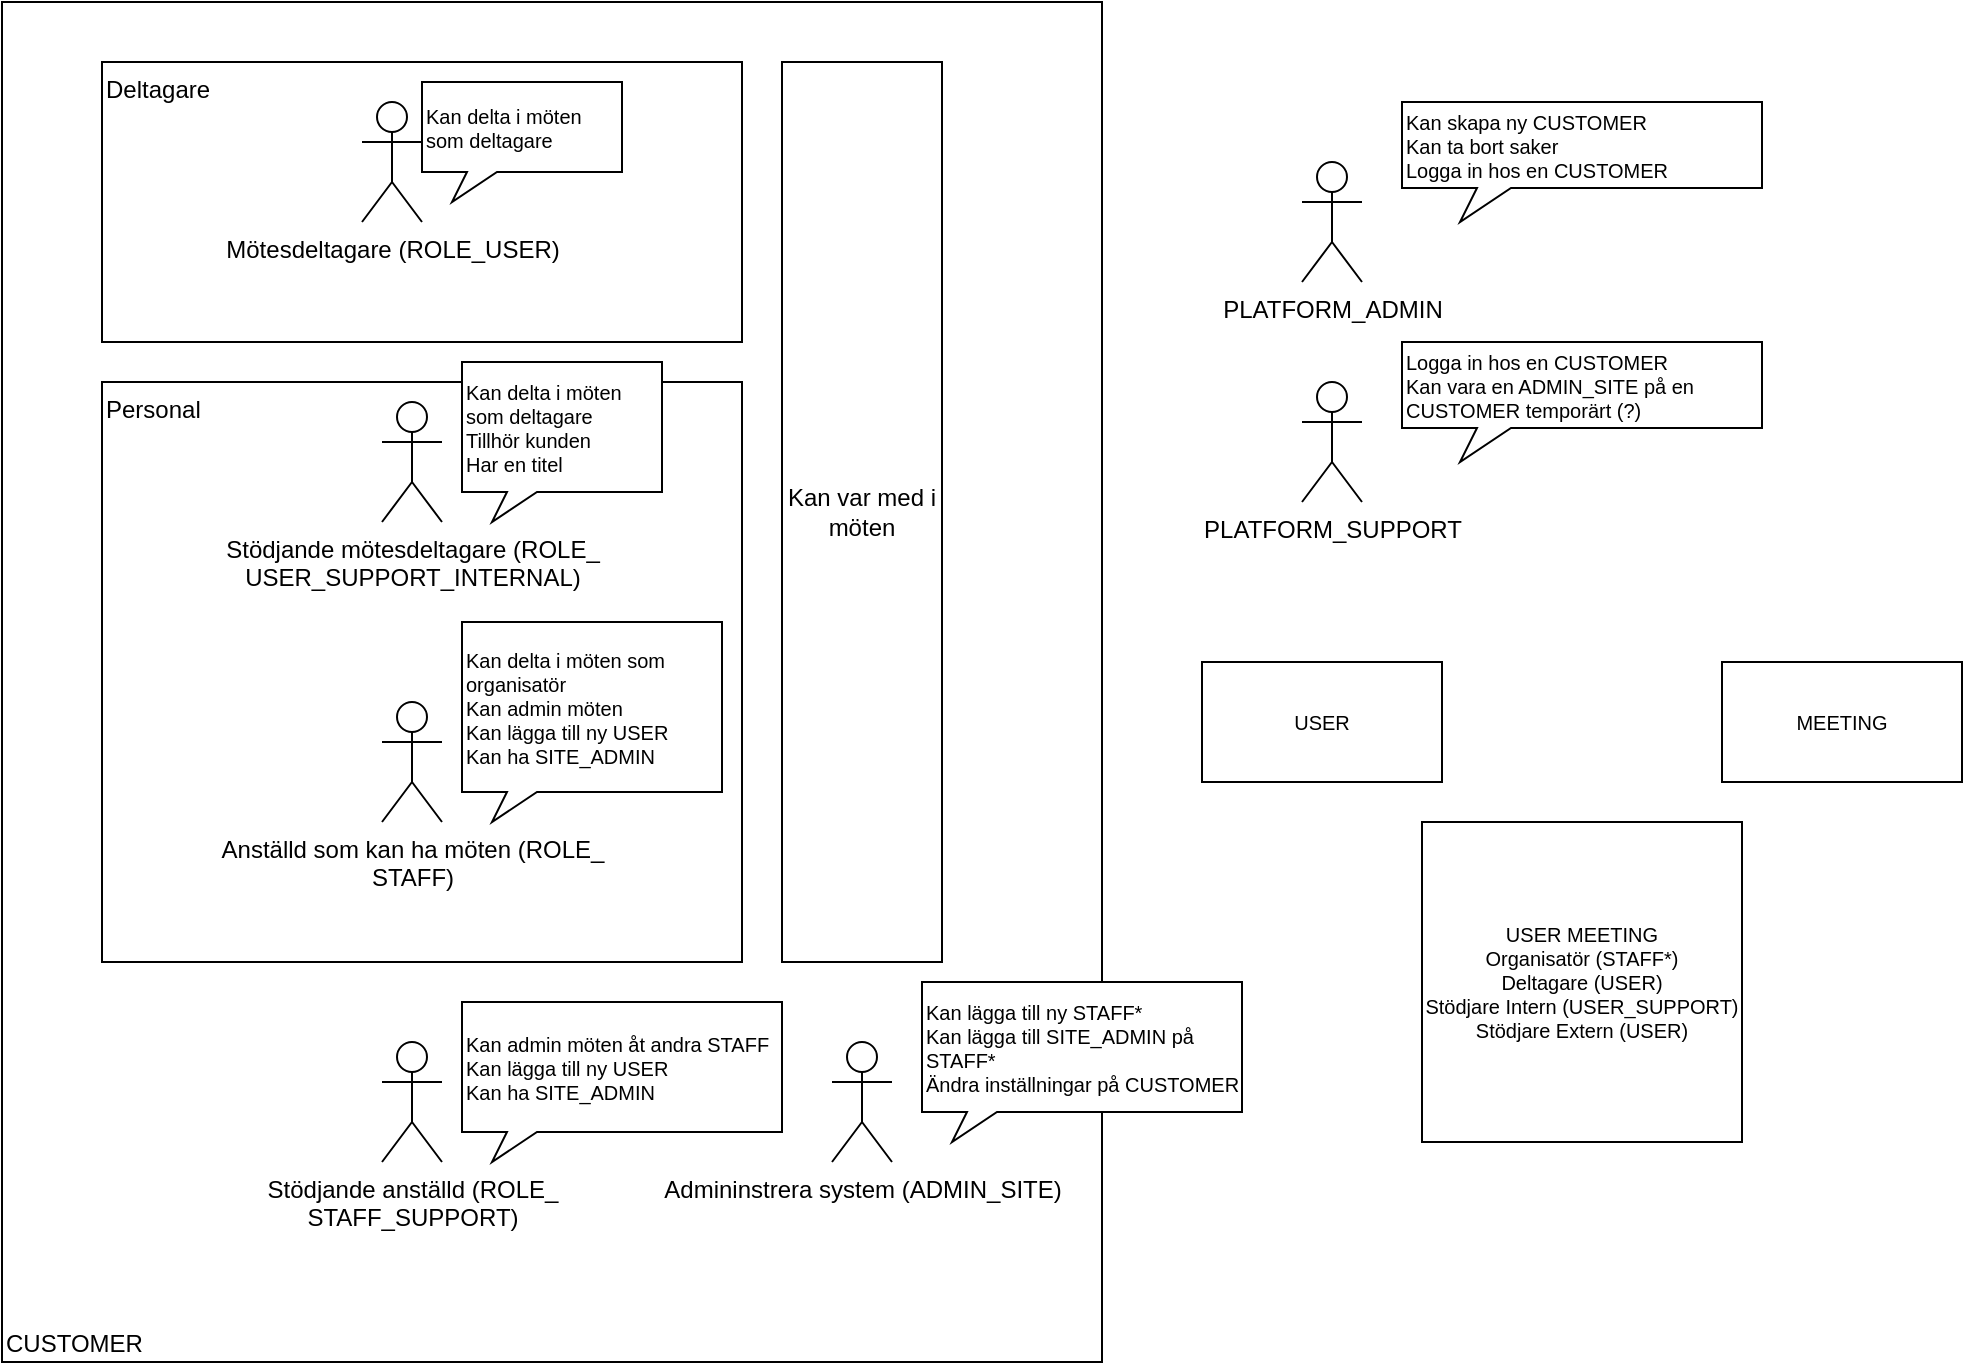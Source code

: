 <mxfile version="14.4.4" type="github">
  <diagram id="f80tGyujH1ioxX340dtu" name="Page-1">
    <mxGraphModel dx="1426" dy="1920" grid="1" gridSize="10" guides="1" tooltips="1" connect="1" arrows="1" fold="1" page="1" pageScale="1" pageWidth="827" pageHeight="1169" math="0" shadow="0">
      <root>
        <mxCell id="0" />
        <mxCell id="1" parent="0" />
        <mxCell id="FpeEruHiEG0ho4Uv4xyN-2" value="CUSTOMER" style="rounded=0;whiteSpace=wrap;html=1;align=left;verticalAlign=bottom;" vertex="1" parent="1">
          <mxGeometry y="-10" width="550" height="680" as="geometry" />
        </mxCell>
        <mxCell id="Hx5D3NNydIrSnGcZvrM5-19" value="Personal" style="rounded=0;whiteSpace=wrap;html=1;align=left;verticalAlign=top;" parent="1" vertex="1">
          <mxGeometry x="50" y="180" width="320" height="290" as="geometry" />
        </mxCell>
        <mxCell id="Hx5D3NNydIrSnGcZvrM5-18" value="Deltagare" style="rounded=0;whiteSpace=wrap;html=1;align=left;verticalAlign=top;" parent="1" vertex="1">
          <mxGeometry x="50" y="20" width="320" height="140" as="geometry" />
        </mxCell>
        <mxCell id="Hx5D3NNydIrSnGcZvrM5-1" value="Mötesdeltagare (ROLE_USER)" style="shape=umlActor;verticalLabelPosition=bottom;verticalAlign=top;html=1;outlineConnect=0;" parent="1" vertex="1">
          <mxGeometry x="180" y="40" width="30" height="60" as="geometry" />
        </mxCell>
        <mxCell id="Hx5D3NNydIrSnGcZvrM5-2" value="Stödjande mötesdeltagare (ROLE_&lt;br&gt;USER_SUPPORT_INTERNAL)" style="shape=umlActor;verticalLabelPosition=bottom;verticalAlign=top;html=1;outlineConnect=0;" parent="1" vertex="1">
          <mxGeometry x="190" y="190" width="30" height="60" as="geometry" />
        </mxCell>
        <mxCell id="Hx5D3NNydIrSnGcZvrM5-3" value="Anställd som kan ha möten (ROLE_&lt;br&gt;STAFF)" style="shape=umlActor;verticalLabelPosition=bottom;verticalAlign=top;html=1;outlineConnect=0;" parent="1" vertex="1">
          <mxGeometry x="190" y="340" width="30" height="60" as="geometry" />
        </mxCell>
        <mxCell id="Hx5D3NNydIrSnGcZvrM5-10" value="Stödjande anställd (ROLE_&lt;br&gt;STAFF_SUPPORT)" style="shape=umlActor;verticalLabelPosition=bottom;verticalAlign=top;html=1;outlineConnect=0;" parent="1" vertex="1">
          <mxGeometry x="190" y="510" width="30" height="60" as="geometry" />
        </mxCell>
        <mxCell id="Hx5D3NNydIrSnGcZvrM5-20" value="Kan var med i möten" style="rounded=0;whiteSpace=wrap;html=1;" parent="1" vertex="1">
          <mxGeometry x="390" y="20" width="80" height="450" as="geometry" />
        </mxCell>
        <mxCell id="FpeEruHiEG0ho4Uv4xyN-1" value="PLATFORM_ADMIN" style="shape=umlActor;verticalLabelPosition=bottom;verticalAlign=top;html=1;outlineConnect=0;align=center;" vertex="1" parent="1">
          <mxGeometry x="650" y="70" width="30" height="60" as="geometry" />
        </mxCell>
        <mxCell id="FpeEruHiEG0ho4Uv4xyN-8" value="Admininstrera system (ADMIN_SITE)" style="shape=umlActor;verticalLabelPosition=bottom;verticalAlign=top;html=1;outlineConnect=0;" vertex="1" parent="1">
          <mxGeometry x="415" y="510" width="30" height="60" as="geometry" />
        </mxCell>
        <mxCell id="FpeEruHiEG0ho4Uv4xyN-18" value="Kan delta i möten som deltagare" style="whiteSpace=wrap;html=1;shape=mxgraph.basic.rectCallout;dx=30;dy=15;boundedLbl=1;align=left;fontSize=10;" vertex="1" parent="1">
          <mxGeometry x="210" y="30" width="100" height="60" as="geometry" />
        </mxCell>
        <mxCell id="FpeEruHiEG0ho4Uv4xyN-19" value="&lt;span&gt;Kan delta i möten som deltagare&lt;/span&gt;&lt;br&gt;&lt;span&gt;Tillhör kunden&lt;/span&gt;&lt;br&gt;&lt;span&gt;Har en titel&lt;/span&gt;" style="whiteSpace=wrap;html=1;shape=mxgraph.basic.rectCallout;dx=30;dy=15;boundedLbl=1;align=left;fontSize=10;" vertex="1" parent="1">
          <mxGeometry x="230" y="170" width="100" height="80" as="geometry" />
        </mxCell>
        <mxCell id="FpeEruHiEG0ho4Uv4xyN-20" value="&lt;span&gt;Kan delta i möten som organisatör&lt;/span&gt;&lt;br&gt;Kan admin möten&lt;br&gt;Kan lägga till ny USER&lt;br&gt;Kan ha SITE_ADMIN" style="whiteSpace=wrap;html=1;shape=mxgraph.basic.rectCallout;dx=30;dy=15;boundedLbl=1;align=left;fontSize=10;" vertex="1" parent="1">
          <mxGeometry x="230" y="300" width="130" height="100" as="geometry" />
        </mxCell>
        <mxCell id="FpeEruHiEG0ho4Uv4xyN-24" value="Kan admin möten åt andra STAFF&lt;br&gt;Kan lägga till ny USER&lt;br&gt;Kan ha SITE_ADMIN" style="whiteSpace=wrap;html=1;shape=mxgraph.basic.rectCallout;dx=30;dy=15;boundedLbl=1;align=left;fontSize=10;" vertex="1" parent="1">
          <mxGeometry x="230" y="490" width="160" height="80" as="geometry" />
        </mxCell>
        <mxCell id="FpeEruHiEG0ho4Uv4xyN-25" value="Kan lägga till ny STAFF*&lt;br&gt;Kan lägga till SITE_ADMIN på STAFF*&lt;br&gt;Ändra inställningar på CUSTOMER" style="whiteSpace=wrap;html=1;shape=mxgraph.basic.rectCallout;dx=30;dy=15;boundedLbl=1;align=left;fontSize=10;" vertex="1" parent="1">
          <mxGeometry x="460" y="480" width="160" height="80" as="geometry" />
        </mxCell>
        <mxCell id="FpeEruHiEG0ho4Uv4xyN-27" value="Kan skapa ny CUSTOMER&lt;br&gt;Kan ta bort saker&lt;br&gt;Logga in hos en CUSTOMER" style="whiteSpace=wrap;html=1;shape=mxgraph.basic.rectCallout;dx=46;dy=17;boundedLbl=1;fontSize=10;align=left;" vertex="1" parent="1">
          <mxGeometry x="700" y="40" width="180" height="60" as="geometry" />
        </mxCell>
        <mxCell id="FpeEruHiEG0ho4Uv4xyN-28" value="PLATFORM_SUPPORT" style="shape=umlActor;verticalLabelPosition=bottom;verticalAlign=top;html=1;outlineConnect=0;align=center;" vertex="1" parent="1">
          <mxGeometry x="650" y="180" width="30" height="60" as="geometry" />
        </mxCell>
        <mxCell id="FpeEruHiEG0ho4Uv4xyN-29" value="Logga in hos en CUSTOMER&lt;br&gt;Kan vara en ADMIN_SITE på en CUSTOMER temporärt (?)" style="whiteSpace=wrap;html=1;shape=mxgraph.basic.rectCallout;dx=46;dy=17;boundedLbl=1;fontSize=10;align=left;" vertex="1" parent="1">
          <mxGeometry x="700" y="160" width="180" height="60" as="geometry" />
        </mxCell>
        <mxCell id="FpeEruHiEG0ho4Uv4xyN-31" value="USER" style="rounded=0;whiteSpace=wrap;html=1;fontSize=10;align=center;" vertex="1" parent="1">
          <mxGeometry x="600" y="320" width="120" height="60" as="geometry" />
        </mxCell>
        <mxCell id="FpeEruHiEG0ho4Uv4xyN-32" value="MEETING" style="rounded=0;whiteSpace=wrap;html=1;fontSize=10;align=center;" vertex="1" parent="1">
          <mxGeometry x="860" y="320" width="120" height="60" as="geometry" />
        </mxCell>
        <mxCell id="FpeEruHiEG0ho4Uv4xyN-33" value="USER MEETING&lt;br&gt;Organisatör (STAFF*)&lt;br&gt;Deltagare (USER)&lt;br&gt;Stödjare Intern (USER_SUPPORT)&lt;br&gt;Stödjare Extern (USER)" style="whiteSpace=wrap;html=1;aspect=fixed;fontSize=10;align=center;" vertex="1" parent="1">
          <mxGeometry x="710" y="400" width="160" height="160" as="geometry" />
        </mxCell>
      </root>
    </mxGraphModel>
  </diagram>
</mxfile>
